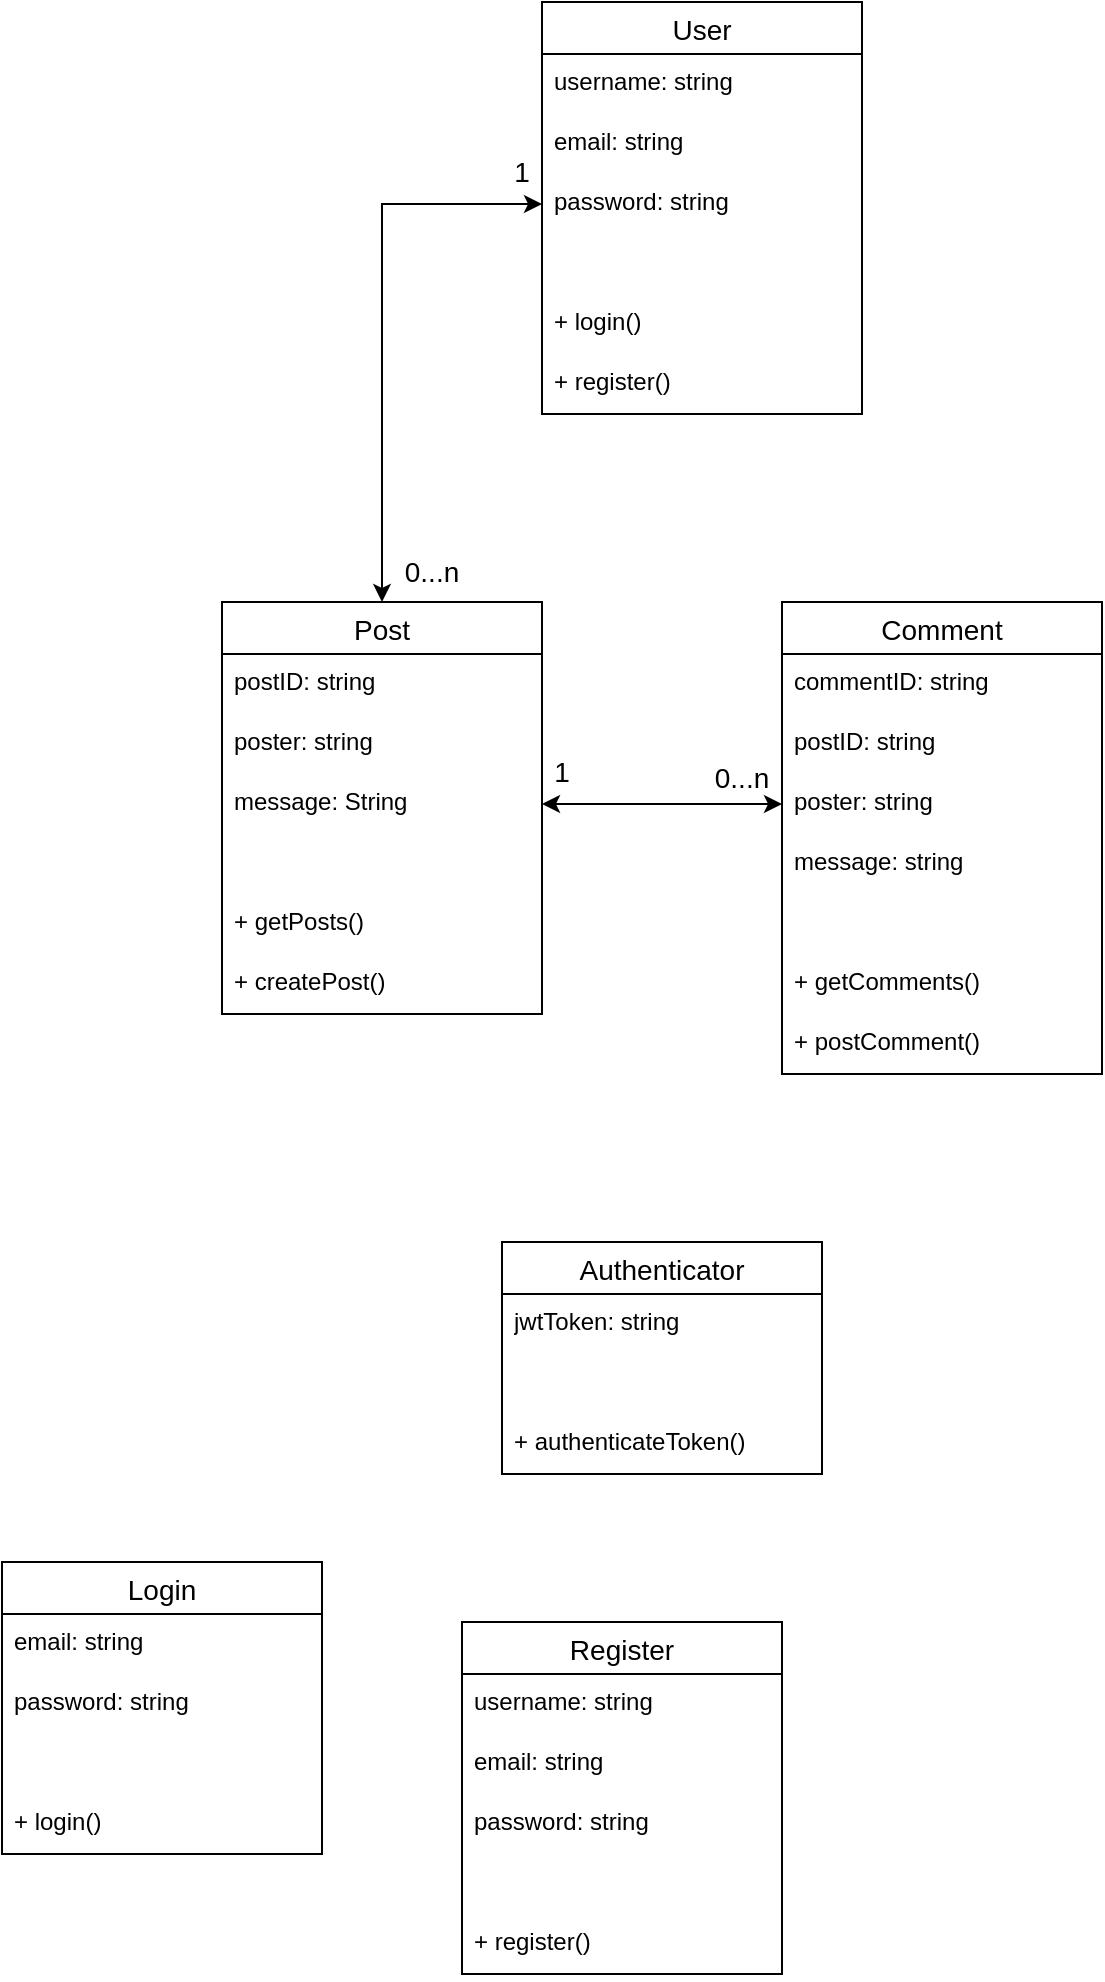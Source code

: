 <mxfile version="21.1.2" type="device">
  <diagram id="R2lEEEUBdFMjLlhIrx00" name="Page-1">
    <mxGraphModel dx="689" dy="2090" grid="1" gridSize="10" guides="1" tooltips="1" connect="1" arrows="1" fold="1" page="1" pageScale="1" pageWidth="850" pageHeight="1100" math="0" shadow="0" extFonts="Permanent Marker^https://fonts.googleapis.com/css?family=Permanent+Marker">
      <root>
        <mxCell id="0" />
        <mxCell id="1" parent="0" />
        <mxCell id="21O_d7jE7Z540RtKjInl-155" style="edgeStyle=orthogonalEdgeStyle;rounded=0;orthogonalLoop=1;jettySize=auto;html=1;exitX=0.5;exitY=0;exitDx=0;exitDy=0;entryX=0;entryY=0.5;entryDx=0;entryDy=0;startArrow=classic;startFill=1;" edge="1" parent="1" source="21O_d7jE7Z540RtKjInl-102" target="21O_d7jE7Z540RtKjInl-133">
          <mxGeometry relative="1" as="geometry" />
        </mxCell>
        <mxCell id="21O_d7jE7Z540RtKjInl-102" value="Post" style="swimlane;fontStyle=0;childLayout=stackLayout;horizontal=1;startSize=26;horizontalStack=0;resizeParent=1;resizeParentMax=0;resizeLast=0;collapsible=1;marginBottom=0;align=center;fontSize=14;" vertex="1" parent="1">
          <mxGeometry x="140" y="290" width="160" height="206" as="geometry" />
        </mxCell>
        <mxCell id="21O_d7jE7Z540RtKjInl-103" value="postID: string" style="text;strokeColor=none;fillColor=none;spacingLeft=4;spacingRight=4;overflow=hidden;rotatable=0;points=[[0,0.5],[1,0.5]];portConstraint=eastwest;fontSize=12;whiteSpace=wrap;html=1;" vertex="1" parent="21O_d7jE7Z540RtKjInl-102">
          <mxGeometry y="26" width="160" height="30" as="geometry" />
        </mxCell>
        <mxCell id="21O_d7jE7Z540RtKjInl-134" value="poster: string" style="text;strokeColor=none;fillColor=none;spacingLeft=4;spacingRight=4;overflow=hidden;rotatable=0;points=[[0,0.5],[1,0.5]];portConstraint=eastwest;fontSize=12;whiteSpace=wrap;html=1;" vertex="1" parent="21O_d7jE7Z540RtKjInl-102">
          <mxGeometry y="56" width="160" height="30" as="geometry" />
        </mxCell>
        <mxCell id="21O_d7jE7Z540RtKjInl-104" value="message: String" style="text;strokeColor=none;fillColor=none;spacingLeft=4;spacingRight=4;overflow=hidden;rotatable=0;points=[[0,0.5],[1,0.5]];portConstraint=eastwest;fontSize=12;whiteSpace=wrap;html=1;" vertex="1" parent="21O_d7jE7Z540RtKjInl-102">
          <mxGeometry y="86" width="160" height="30" as="geometry" />
        </mxCell>
        <mxCell id="21O_d7jE7Z540RtKjInl-113" style="text;strokeColor=none;fillColor=none;spacingLeft=4;spacingRight=4;overflow=hidden;rotatable=0;points=[[0,0.5],[1,0.5]];portConstraint=eastwest;fontSize=12;whiteSpace=wrap;html=1;" vertex="1" parent="21O_d7jE7Z540RtKjInl-102">
          <mxGeometry y="116" width="160" height="30" as="geometry" />
        </mxCell>
        <mxCell id="21O_d7jE7Z540RtKjInl-112" value="+ getPosts()" style="text;strokeColor=none;fillColor=none;spacingLeft=4;spacingRight=4;overflow=hidden;rotatable=0;points=[[0,0.5],[1,0.5]];portConstraint=eastwest;fontSize=12;whiteSpace=wrap;html=1;" vertex="1" parent="21O_d7jE7Z540RtKjInl-102">
          <mxGeometry y="146" width="160" height="30" as="geometry" />
        </mxCell>
        <mxCell id="21O_d7jE7Z540RtKjInl-114" value="+ createPost()" style="text;strokeColor=none;fillColor=none;spacingLeft=4;spacingRight=4;overflow=hidden;rotatable=0;points=[[0,0.5],[1,0.5]];portConstraint=eastwest;fontSize=12;whiteSpace=wrap;html=1;" vertex="1" parent="21O_d7jE7Z540RtKjInl-102">
          <mxGeometry y="176" width="160" height="30" as="geometry" />
        </mxCell>
        <mxCell id="21O_d7jE7Z540RtKjInl-115" value="Comment" style="swimlane;fontStyle=0;childLayout=stackLayout;horizontal=1;startSize=26;horizontalStack=0;resizeParent=1;resizeParentMax=0;resizeLast=0;collapsible=1;marginBottom=0;align=center;fontSize=14;" vertex="1" parent="1">
          <mxGeometry x="420" y="290" width="160" height="236" as="geometry" />
        </mxCell>
        <mxCell id="21O_d7jE7Z540RtKjInl-150" value="commentID: string" style="text;strokeColor=none;fillColor=none;spacingLeft=4;spacingRight=4;overflow=hidden;rotatable=0;points=[[0,0.5],[1,0.5]];portConstraint=eastwest;fontSize=12;whiteSpace=wrap;html=1;" vertex="1" parent="21O_d7jE7Z540RtKjInl-115">
          <mxGeometry y="26" width="160" height="30" as="geometry" />
        </mxCell>
        <mxCell id="21O_d7jE7Z540RtKjInl-116" value="postID: string" style="text;strokeColor=none;fillColor=none;spacingLeft=4;spacingRight=4;overflow=hidden;rotatable=0;points=[[0,0.5],[1,0.5]];portConstraint=eastwest;fontSize=12;whiteSpace=wrap;html=1;" vertex="1" parent="21O_d7jE7Z540RtKjInl-115">
          <mxGeometry y="56" width="160" height="30" as="geometry" />
        </mxCell>
        <mxCell id="21O_d7jE7Z540RtKjInl-135" value="poster: string" style="text;strokeColor=none;fillColor=none;spacingLeft=4;spacingRight=4;overflow=hidden;rotatable=0;points=[[0,0.5],[1,0.5]];portConstraint=eastwest;fontSize=12;whiteSpace=wrap;html=1;" vertex="1" parent="21O_d7jE7Z540RtKjInl-115">
          <mxGeometry y="86" width="160" height="30" as="geometry" />
        </mxCell>
        <mxCell id="21O_d7jE7Z540RtKjInl-117" value="message: string" style="text;strokeColor=none;fillColor=none;spacingLeft=4;spacingRight=4;overflow=hidden;rotatable=0;points=[[0,0.5],[1,0.5]];portConstraint=eastwest;fontSize=12;whiteSpace=wrap;html=1;" vertex="1" parent="21O_d7jE7Z540RtKjInl-115">
          <mxGeometry y="116" width="160" height="30" as="geometry" />
        </mxCell>
        <mxCell id="21O_d7jE7Z540RtKjInl-118" style="text;strokeColor=none;fillColor=none;spacingLeft=4;spacingRight=4;overflow=hidden;rotatable=0;points=[[0,0.5],[1,0.5]];portConstraint=eastwest;fontSize=12;whiteSpace=wrap;html=1;" vertex="1" parent="21O_d7jE7Z540RtKjInl-115">
          <mxGeometry y="146" width="160" height="30" as="geometry" />
        </mxCell>
        <mxCell id="21O_d7jE7Z540RtKjInl-119" value="+ getComments()" style="text;strokeColor=none;fillColor=none;spacingLeft=4;spacingRight=4;overflow=hidden;rotatable=0;points=[[0,0.5],[1,0.5]];portConstraint=eastwest;fontSize=12;whiteSpace=wrap;html=1;" vertex="1" parent="21O_d7jE7Z540RtKjInl-115">
          <mxGeometry y="176" width="160" height="30" as="geometry" />
        </mxCell>
        <mxCell id="21O_d7jE7Z540RtKjInl-120" value="+ postComment()" style="text;strokeColor=none;fillColor=none;spacingLeft=4;spacingRight=4;overflow=hidden;rotatable=0;points=[[0,0.5],[1,0.5]];portConstraint=eastwest;fontSize=12;whiteSpace=wrap;html=1;" vertex="1" parent="21O_d7jE7Z540RtKjInl-115">
          <mxGeometry y="206" width="160" height="30" as="geometry" />
        </mxCell>
        <mxCell id="21O_d7jE7Z540RtKjInl-121" value="Authenticator" style="swimlane;fontStyle=0;childLayout=stackLayout;horizontal=1;startSize=26;horizontalStack=0;resizeParent=1;resizeParentMax=0;resizeLast=0;collapsible=1;marginBottom=0;align=center;fontSize=14;" vertex="1" parent="1">
          <mxGeometry x="280" y="610" width="160" height="116" as="geometry" />
        </mxCell>
        <mxCell id="21O_d7jE7Z540RtKjInl-122" value="jwtToken: string" style="text;strokeColor=none;fillColor=none;spacingLeft=4;spacingRight=4;overflow=hidden;rotatable=0;points=[[0,0.5],[1,0.5]];portConstraint=eastwest;fontSize=12;whiteSpace=wrap;html=1;" vertex="1" parent="21O_d7jE7Z540RtKjInl-121">
          <mxGeometry y="26" width="160" height="30" as="geometry" />
        </mxCell>
        <mxCell id="21O_d7jE7Z540RtKjInl-124" style="text;strokeColor=none;fillColor=none;spacingLeft=4;spacingRight=4;overflow=hidden;rotatable=0;points=[[0,0.5],[1,0.5]];portConstraint=eastwest;fontSize=12;whiteSpace=wrap;html=1;" vertex="1" parent="21O_d7jE7Z540RtKjInl-121">
          <mxGeometry y="56" width="160" height="30" as="geometry" />
        </mxCell>
        <mxCell id="21O_d7jE7Z540RtKjInl-126" value="+ authenticateToken()" style="text;strokeColor=none;fillColor=none;spacingLeft=4;spacingRight=4;overflow=hidden;rotatable=0;points=[[0,0.5],[1,0.5]];portConstraint=eastwest;fontSize=12;whiteSpace=wrap;html=1;" vertex="1" parent="21O_d7jE7Z540RtKjInl-121">
          <mxGeometry y="86" width="160" height="30" as="geometry" />
        </mxCell>
        <mxCell id="21O_d7jE7Z540RtKjInl-127" value="User" style="swimlane;fontStyle=0;childLayout=stackLayout;horizontal=1;startSize=26;horizontalStack=0;resizeParent=1;resizeParentMax=0;resizeLast=0;collapsible=1;marginBottom=0;align=center;fontSize=14;" vertex="1" parent="1">
          <mxGeometry x="300" y="-10" width="160" height="206" as="geometry" />
        </mxCell>
        <mxCell id="21O_d7jE7Z540RtKjInl-128" value="username: string" style="text;strokeColor=none;fillColor=none;spacingLeft=4;spacingRight=4;overflow=hidden;rotatable=0;points=[[0,0.5],[1,0.5]];portConstraint=eastwest;fontSize=12;whiteSpace=wrap;html=1;" vertex="1" parent="21O_d7jE7Z540RtKjInl-127">
          <mxGeometry y="26" width="160" height="30" as="geometry" />
        </mxCell>
        <mxCell id="21O_d7jE7Z540RtKjInl-129" value="email: string" style="text;strokeColor=none;fillColor=none;spacingLeft=4;spacingRight=4;overflow=hidden;rotatable=0;points=[[0,0.5],[1,0.5]];portConstraint=eastwest;fontSize=12;whiteSpace=wrap;html=1;" vertex="1" parent="21O_d7jE7Z540RtKjInl-127">
          <mxGeometry y="56" width="160" height="30" as="geometry" />
        </mxCell>
        <mxCell id="21O_d7jE7Z540RtKjInl-133" value="password: string" style="text;strokeColor=none;fillColor=none;spacingLeft=4;spacingRight=4;overflow=hidden;rotatable=0;points=[[0,0.5],[1,0.5]];portConstraint=eastwest;fontSize=12;whiteSpace=wrap;html=1;" vertex="1" parent="21O_d7jE7Z540RtKjInl-127">
          <mxGeometry y="86" width="160" height="30" as="geometry" />
        </mxCell>
        <mxCell id="21O_d7jE7Z540RtKjInl-130" style="text;strokeColor=none;fillColor=none;spacingLeft=4;spacingRight=4;overflow=hidden;rotatable=0;points=[[0,0.5],[1,0.5]];portConstraint=eastwest;fontSize=12;whiteSpace=wrap;html=1;" vertex="1" parent="21O_d7jE7Z540RtKjInl-127">
          <mxGeometry y="116" width="160" height="30" as="geometry" />
        </mxCell>
        <mxCell id="21O_d7jE7Z540RtKjInl-131" value="+ login()" style="text;strokeColor=none;fillColor=none;spacingLeft=4;spacingRight=4;overflow=hidden;rotatable=0;points=[[0,0.5],[1,0.5]];portConstraint=eastwest;fontSize=12;whiteSpace=wrap;html=1;" vertex="1" parent="21O_d7jE7Z540RtKjInl-127">
          <mxGeometry y="146" width="160" height="30" as="geometry" />
        </mxCell>
        <mxCell id="21O_d7jE7Z540RtKjInl-132" value="+ register()" style="text;strokeColor=none;fillColor=none;spacingLeft=4;spacingRight=4;overflow=hidden;rotatable=0;points=[[0,0.5],[1,0.5]];portConstraint=eastwest;fontSize=12;whiteSpace=wrap;html=1;" vertex="1" parent="21O_d7jE7Z540RtKjInl-127">
          <mxGeometry y="176" width="160" height="30" as="geometry" />
        </mxCell>
        <mxCell id="21O_d7jE7Z540RtKjInl-136" value="Login" style="swimlane;fontStyle=0;childLayout=stackLayout;horizontal=1;startSize=26;horizontalStack=0;resizeParent=1;resizeParentMax=0;resizeLast=0;collapsible=1;marginBottom=0;align=center;fontSize=14;" vertex="1" parent="1">
          <mxGeometry x="30" y="770" width="160" height="146" as="geometry" />
        </mxCell>
        <mxCell id="21O_d7jE7Z540RtKjInl-138" value="email: string" style="text;strokeColor=none;fillColor=none;spacingLeft=4;spacingRight=4;overflow=hidden;rotatable=0;points=[[0,0.5],[1,0.5]];portConstraint=eastwest;fontSize=12;whiteSpace=wrap;html=1;" vertex="1" parent="21O_d7jE7Z540RtKjInl-136">
          <mxGeometry y="26" width="160" height="30" as="geometry" />
        </mxCell>
        <mxCell id="21O_d7jE7Z540RtKjInl-139" value="password: string" style="text;strokeColor=none;fillColor=none;spacingLeft=4;spacingRight=4;overflow=hidden;rotatable=0;points=[[0,0.5],[1,0.5]];portConstraint=eastwest;fontSize=12;whiteSpace=wrap;html=1;" vertex="1" parent="21O_d7jE7Z540RtKjInl-136">
          <mxGeometry y="56" width="160" height="30" as="geometry" />
        </mxCell>
        <mxCell id="21O_d7jE7Z540RtKjInl-140" style="text;strokeColor=none;fillColor=none;spacingLeft=4;spacingRight=4;overflow=hidden;rotatable=0;points=[[0,0.5],[1,0.5]];portConstraint=eastwest;fontSize=12;whiteSpace=wrap;html=1;" vertex="1" parent="21O_d7jE7Z540RtKjInl-136">
          <mxGeometry y="86" width="160" height="30" as="geometry" />
        </mxCell>
        <mxCell id="21O_d7jE7Z540RtKjInl-141" value="+ login()" style="text;strokeColor=none;fillColor=none;spacingLeft=4;spacingRight=4;overflow=hidden;rotatable=0;points=[[0,0.5],[1,0.5]];portConstraint=eastwest;fontSize=12;whiteSpace=wrap;html=1;" vertex="1" parent="21O_d7jE7Z540RtKjInl-136">
          <mxGeometry y="116" width="160" height="30" as="geometry" />
        </mxCell>
        <mxCell id="21O_d7jE7Z540RtKjInl-143" value="Register" style="swimlane;fontStyle=0;childLayout=stackLayout;horizontal=1;startSize=26;horizontalStack=0;resizeParent=1;resizeParentMax=0;resizeLast=0;collapsible=1;marginBottom=0;align=center;fontSize=14;" vertex="1" parent="1">
          <mxGeometry x="260" y="800" width="160" height="176" as="geometry" />
        </mxCell>
        <mxCell id="21O_d7jE7Z540RtKjInl-149" value="username: string" style="text;strokeColor=none;fillColor=none;spacingLeft=4;spacingRight=4;overflow=hidden;rotatable=0;points=[[0,0.5],[1,0.5]];portConstraint=eastwest;fontSize=12;whiteSpace=wrap;html=1;" vertex="1" parent="21O_d7jE7Z540RtKjInl-143">
          <mxGeometry y="26" width="160" height="30" as="geometry" />
        </mxCell>
        <mxCell id="21O_d7jE7Z540RtKjInl-144" value="email: string" style="text;strokeColor=none;fillColor=none;spacingLeft=4;spacingRight=4;overflow=hidden;rotatable=0;points=[[0,0.5],[1,0.5]];portConstraint=eastwest;fontSize=12;whiteSpace=wrap;html=1;" vertex="1" parent="21O_d7jE7Z540RtKjInl-143">
          <mxGeometry y="56" width="160" height="30" as="geometry" />
        </mxCell>
        <mxCell id="21O_d7jE7Z540RtKjInl-145" value="password: string" style="text;strokeColor=none;fillColor=none;spacingLeft=4;spacingRight=4;overflow=hidden;rotatable=0;points=[[0,0.5],[1,0.5]];portConstraint=eastwest;fontSize=12;whiteSpace=wrap;html=1;" vertex="1" parent="21O_d7jE7Z540RtKjInl-143">
          <mxGeometry y="86" width="160" height="30" as="geometry" />
        </mxCell>
        <mxCell id="21O_d7jE7Z540RtKjInl-146" style="text;strokeColor=none;fillColor=none;spacingLeft=4;spacingRight=4;overflow=hidden;rotatable=0;points=[[0,0.5],[1,0.5]];portConstraint=eastwest;fontSize=12;whiteSpace=wrap;html=1;" vertex="1" parent="21O_d7jE7Z540RtKjInl-143">
          <mxGeometry y="116" width="160" height="30" as="geometry" />
        </mxCell>
        <mxCell id="21O_d7jE7Z540RtKjInl-148" value="+ register()" style="text;strokeColor=none;fillColor=none;spacingLeft=4;spacingRight=4;overflow=hidden;rotatable=0;points=[[0,0.5],[1,0.5]];portConstraint=eastwest;fontSize=12;whiteSpace=wrap;html=1;" vertex="1" parent="21O_d7jE7Z540RtKjInl-143">
          <mxGeometry y="146" width="160" height="30" as="geometry" />
        </mxCell>
        <mxCell id="21O_d7jE7Z540RtKjInl-152" style="edgeStyle=orthogonalEdgeStyle;rounded=0;orthogonalLoop=1;jettySize=auto;html=1;exitX=1;exitY=0.5;exitDx=0;exitDy=0;entryX=0;entryY=0.5;entryDx=0;entryDy=0;startArrow=classic;startFill=1;" edge="1" parent="1" source="21O_d7jE7Z540RtKjInl-104" target="21O_d7jE7Z540RtKjInl-135">
          <mxGeometry relative="1" as="geometry" />
        </mxCell>
        <mxCell id="21O_d7jE7Z540RtKjInl-154" value="&lt;font style=&quot;font-size: 14px;&quot;&gt;0...n&lt;/font&gt;" style="text;html=1;strokeColor=none;fillColor=none;align=center;verticalAlign=middle;whiteSpace=wrap;rounded=0;" vertex="1" parent="1">
          <mxGeometry x="370" y="363" width="60" height="30" as="geometry" />
        </mxCell>
        <mxCell id="21O_d7jE7Z540RtKjInl-156" value="&lt;font style=&quot;font-size: 14px;&quot;&gt;1&lt;/font&gt;" style="text;html=1;strokeColor=none;fillColor=none;align=center;verticalAlign=middle;whiteSpace=wrap;rounded=0;" vertex="1" parent="1">
          <mxGeometry x="280" y="60" width="20" height="30" as="geometry" />
        </mxCell>
        <mxCell id="21O_d7jE7Z540RtKjInl-157" value="&lt;font style=&quot;font-size: 14px;&quot;&gt;1&lt;/font&gt;" style="text;html=1;strokeColor=none;fillColor=none;align=center;verticalAlign=middle;whiteSpace=wrap;rounded=0;" vertex="1" parent="1">
          <mxGeometry x="300" y="360" width="20" height="30" as="geometry" />
        </mxCell>
        <mxCell id="21O_d7jE7Z540RtKjInl-158" value="&lt;font style=&quot;font-size: 14px;&quot;&gt;0...n&lt;/font&gt;" style="text;html=1;strokeColor=none;fillColor=none;align=center;verticalAlign=middle;whiteSpace=wrap;rounded=0;" vertex="1" parent="1">
          <mxGeometry x="230" y="260" width="30" height="30" as="geometry" />
        </mxCell>
      </root>
    </mxGraphModel>
  </diagram>
</mxfile>
